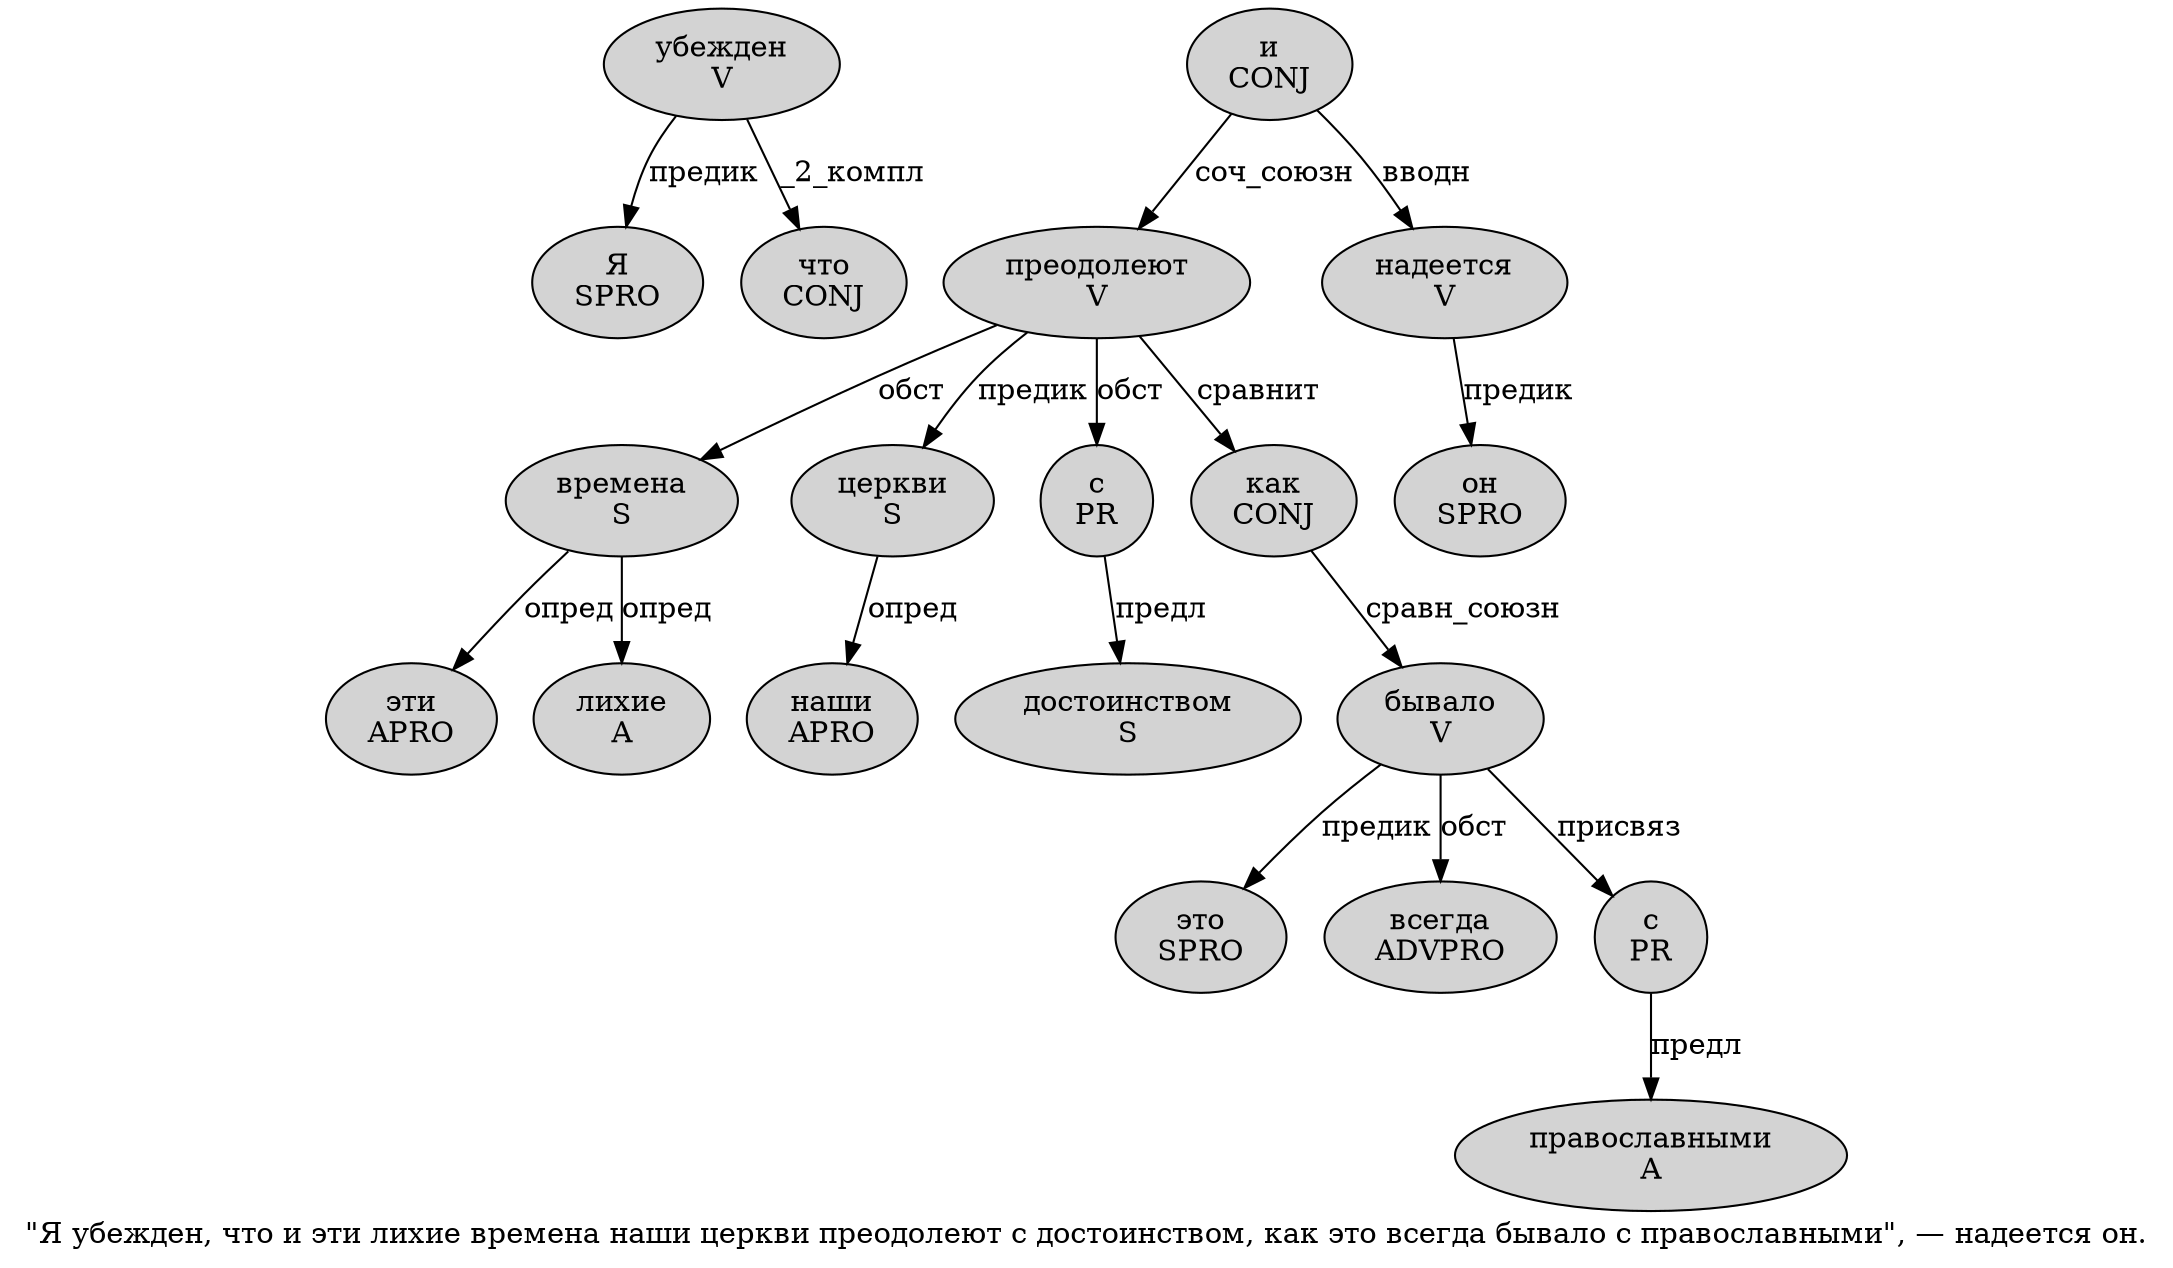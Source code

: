 digraph SENTENCE_782 {
	graph [label="\"Я убежден, что и эти лихие времена наши церкви преодолеют с достоинством, как это всегда бывало с православными\", — надеется он."]
	node [style=filled]
		1 [label="Я
SPRO" color="" fillcolor=lightgray penwidth=1 shape=ellipse]
		2 [label="убежден
V" color="" fillcolor=lightgray penwidth=1 shape=ellipse]
		4 [label="что
CONJ" color="" fillcolor=lightgray penwidth=1 shape=ellipse]
		5 [label="и
CONJ" color="" fillcolor=lightgray penwidth=1 shape=ellipse]
		6 [label="эти
APRO" color="" fillcolor=lightgray penwidth=1 shape=ellipse]
		7 [label="лихие
A" color="" fillcolor=lightgray penwidth=1 shape=ellipse]
		8 [label="времена
S" color="" fillcolor=lightgray penwidth=1 shape=ellipse]
		9 [label="наши
APRO" color="" fillcolor=lightgray penwidth=1 shape=ellipse]
		10 [label="церкви
S" color="" fillcolor=lightgray penwidth=1 shape=ellipse]
		11 [label="преодолеют
V" color="" fillcolor=lightgray penwidth=1 shape=ellipse]
		12 [label="с
PR" color="" fillcolor=lightgray penwidth=1 shape=ellipse]
		13 [label="достоинством
S" color="" fillcolor=lightgray penwidth=1 shape=ellipse]
		15 [label="как
CONJ" color="" fillcolor=lightgray penwidth=1 shape=ellipse]
		16 [label="это
SPRO" color="" fillcolor=lightgray penwidth=1 shape=ellipse]
		17 [label="всегда
ADVPRO" color="" fillcolor=lightgray penwidth=1 shape=ellipse]
		18 [label="бывало
V" color="" fillcolor=lightgray penwidth=1 shape=ellipse]
		19 [label="с
PR" color="" fillcolor=lightgray penwidth=1 shape=ellipse]
		20 [label="православными
A" color="" fillcolor=lightgray penwidth=1 shape=ellipse]
		24 [label="надеется
V" color="" fillcolor=lightgray penwidth=1 shape=ellipse]
		25 [label="он
SPRO" color="" fillcolor=lightgray penwidth=1 shape=ellipse]
			19 -> 20 [label="предл"]
			11 -> 8 [label="обст"]
			11 -> 10 [label="предик"]
			11 -> 12 [label="обст"]
			11 -> 15 [label="сравнит"]
			5 -> 11 [label="соч_союзн"]
			5 -> 24 [label="вводн"]
			12 -> 13 [label="предл"]
			2 -> 1 [label="предик"]
			2 -> 4 [label="_2_компл"]
			10 -> 9 [label="опред"]
			24 -> 25 [label="предик"]
			18 -> 16 [label="предик"]
			18 -> 17 [label="обст"]
			18 -> 19 [label="присвяз"]
			15 -> 18 [label="сравн_союзн"]
			8 -> 6 [label="опред"]
			8 -> 7 [label="опред"]
}